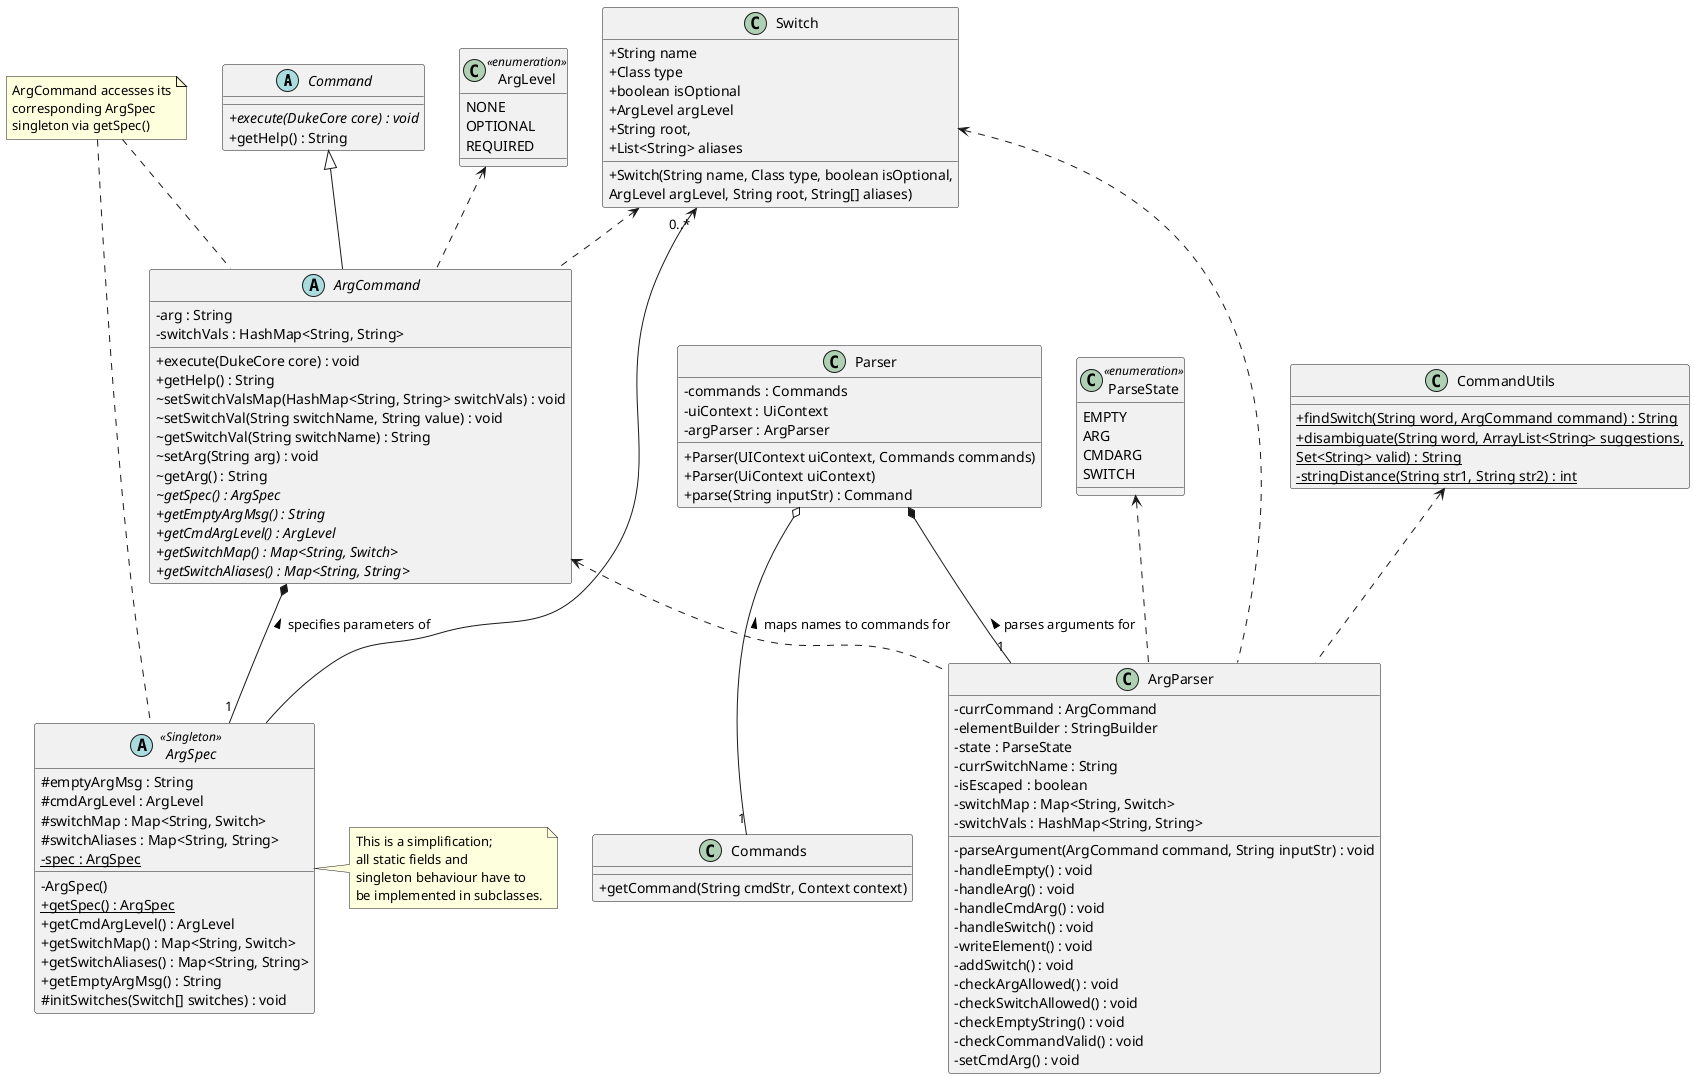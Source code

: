 @startuml
' disable fancy icons for access modifiers
skinparam classAttributeIconSize 0 

abstract class Command {
  {abstract} +execute(DukeCore core) : void
  +getHelp() : String
}

abstract class ArgCommand {
  -arg : String
  -switchVals : HashMap<String, String>
  +execute(DukeCore core) : void
  +getHelp() : String 
  ~setSwitchValsMap(HashMap<String, String> switchVals) : void
  ~setSwitchVal(String switchName, String value) : void
  ~getSwitchVal(String switchName) : String
  ~setArg(String arg) : void
  ~getArg() : String
  {abstract} ~getSpec() : ArgSpec
  {abstract} +getEmptyArgMsg() : String
  {abstract} +getCmdArgLevel() : ArgLevel
  {abstract} +getSwitchMap() : Map<String, Switch>
  {abstract} +getSwitchAliases() : Map<String, String>
}

note "ArgCommand accesses its\ncorresponding ArgSpec\nsingleton via getSpec()" as specCommandNote
specCommandNote .. ArgCommand
specCommandNote .. ArgSpec

class ArgLevel <<enumeration>> {
  NONE
  OPTIONAL
  REQUIRED
}

class Switch {
  +String name
  +Class type 
  +boolean isOptional
  +ArgLevel argLevel
  +String root, 
  +List<String> aliases
  +Switch(String name, Class type, boolean isOptional,\nArgLevel argLevel, String root, String[] aliases)
}

abstract class ArgSpec <<Singleton>> {
    #emptyArgMsg : String
    #cmdArgLevel : ArgLevel 
    #switchMap : Map<String, Switch> 
    #switchAliases : Map<String, String> 
    -spec : ArgSpec {static}
    -ArgSpec()
    +getSpec() : ArgSpec {static}
    +getCmdArgLevel() : ArgLevel
    +getSwitchMap() : Map<String, Switch>
    +getSwitchAliases() : Map<String, String>
    +getEmptyArgMsg() : String 
    #initSwitches(Switch[] switches) : void
}

note right of ArgSpec : This is a simplification;\nall static fields and\nsingleton behaviour have to\nbe implemented in subclasses.

Command <|-- ArgCommand 
ArgLevel <.. ArgCommand
Switch <.. ArgCommand
Switch "0..*" <-- ArgSpec
ArgCommand *-- "1" ArgSpec : < specifies parameters of

class Parser {
    -commands : Commands
    -uiContext : UiContext
    -argParser : ArgParser
    +Parser(UIContext uiContext, Commands commands)   
    +Parser(UiContext uiContext)   
    +parse(String inputStr) : Command
}

class ArgParser {
    -currCommand : ArgCommand 
    -elementBuilder : StringBuilder 
    -state : ParseState 
    -currSwitchName : String 
    -isEscaped : boolean 
    -switchMap : Map<String, Switch> 
    -switchVals : HashMap<String, String>
    -parseArgument(ArgCommand command, String inputStr) : void
    -handleEmpty() : void
    -handleArg() : void
    -handleCmdArg() : void
    -handleSwitch() : void
    -writeElement() : void
    -addSwitch() : void
    -checkArgAllowed() : void
    -checkSwitchAllowed() : void
    -checkEmptyString() : void
    -checkCommandValid() : void
    -setCmdArg() : void
}

class ParseState <<enumeration>> {
    EMPTY
    ARG
    CMDARG
    SWITCH
}

class Commands {
    +getCommand(String cmdStr, Context context)
}

class CommandUtils {
    {static} +findSwitch(String word, ArgCommand command) : String
    {static} +disambiguate(String word, ArrayList<String> suggestions,\nSet<String> valid) : String
    {static} -stringDistance(String str1, String str2) : int
}

Parser o-- "1" Commands : < maps names to commands for
Parser *-- "1" ArgParser : < parses arguments for
ParseState <.. ArgParser
Switch <.. ArgParser
ArgCommand <.. ArgParser
CommandUtils <.. ArgParser

@enduml
